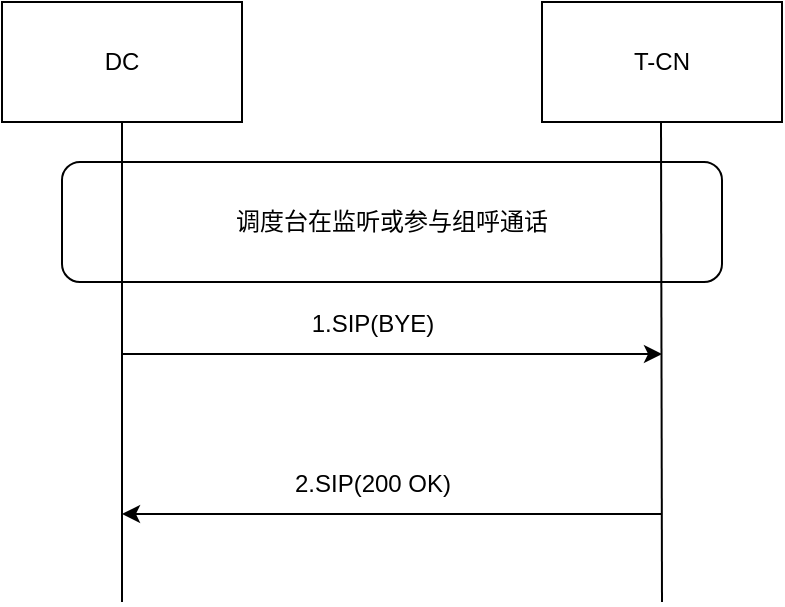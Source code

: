 <mxfile version="26.1.3">
  <diagram name="第 1 页" id="JfVE_pa6bBwcOeT3hgXL">
    <mxGraphModel dx="1221" dy="626" grid="1" gridSize="10" guides="1" tooltips="1" connect="1" arrows="1" fold="1" page="1" pageScale="1" pageWidth="827" pageHeight="1169" math="0" shadow="0">
      <root>
        <mxCell id="0" />
        <mxCell id="1" parent="0" />
        <mxCell id="H7vPy5lWWAy1uwtHtsl3-15" value="调度台在监听或参与组呼通话" style="rounded=1;whiteSpace=wrap;html=1;" vertex="1" parent="1">
          <mxGeometry x="220" y="220" width="330" height="60" as="geometry" />
        </mxCell>
        <mxCell id="H7vPy5lWWAy1uwtHtsl3-2" value="DC" style="rounded=0;whiteSpace=wrap;html=1;" vertex="1" parent="1">
          <mxGeometry x="190" y="140" width="120" height="60" as="geometry" />
        </mxCell>
        <mxCell id="H7vPy5lWWAy1uwtHtsl3-3" value="T-CN" style="rounded=0;whiteSpace=wrap;html=1;" vertex="1" parent="1">
          <mxGeometry x="460" y="140" width="120" height="60" as="geometry" />
        </mxCell>
        <mxCell id="H7vPy5lWWAy1uwtHtsl3-4" value="" style="edgeStyle=none;orthogonalLoop=1;jettySize=auto;html=1;rounded=0;exitX=0.5;exitY=1;exitDx=0;exitDy=0;endArrow=none;startFill=0;" edge="1" parent="1" source="H7vPy5lWWAy1uwtHtsl3-2">
          <mxGeometry width="80" relative="1" as="geometry">
            <mxPoint x="410" y="320" as="sourcePoint" />
            <mxPoint x="250" y="440" as="targetPoint" />
            <Array as="points" />
          </mxGeometry>
        </mxCell>
        <mxCell id="H7vPy5lWWAy1uwtHtsl3-5" value="" style="edgeStyle=none;orthogonalLoop=1;jettySize=auto;html=1;rounded=0;exitX=0.5;exitY=1;exitDx=0;exitDy=0;endArrow=none;startFill=0;" edge="1" parent="1">
          <mxGeometry width="80" relative="1" as="geometry">
            <mxPoint x="519.5" y="200" as="sourcePoint" />
            <mxPoint x="520" y="440" as="targetPoint" />
            <Array as="points" />
          </mxGeometry>
        </mxCell>
        <mxCell id="H7vPy5lWWAy1uwtHtsl3-6" value="" style="endArrow=classic;html=1;rounded=0;" edge="1" parent="1">
          <mxGeometry width="50" height="50" relative="1" as="geometry">
            <mxPoint x="250" y="316" as="sourcePoint" />
            <mxPoint x="520" y="316" as="targetPoint" />
          </mxGeometry>
        </mxCell>
        <mxCell id="H7vPy5lWWAy1uwtHtsl3-7" value="1.SIP(BYE)" style="text;html=1;align=center;verticalAlign=middle;resizable=0;points=[];autosize=1;strokeColor=none;fillColor=none;" vertex="1" parent="1">
          <mxGeometry x="335" y="286" width="80" height="30" as="geometry" />
        </mxCell>
        <mxCell id="H7vPy5lWWAy1uwtHtsl3-8" value="" style="endArrow=classic;html=1;rounded=0;startFill=0;endFill=1;" edge="1" parent="1">
          <mxGeometry width="50" height="50" relative="1" as="geometry">
            <mxPoint x="520" y="396" as="sourcePoint" />
            <mxPoint x="250" y="396" as="targetPoint" />
          </mxGeometry>
        </mxCell>
        <mxCell id="H7vPy5lWWAy1uwtHtsl3-9" value="2.SIP(200 OK)" style="text;html=1;align=center;verticalAlign=middle;resizable=0;points=[];autosize=1;strokeColor=none;fillColor=none;" vertex="1" parent="1">
          <mxGeometry x="325" y="366" width="100" height="30" as="geometry" />
        </mxCell>
      </root>
    </mxGraphModel>
  </diagram>
</mxfile>

